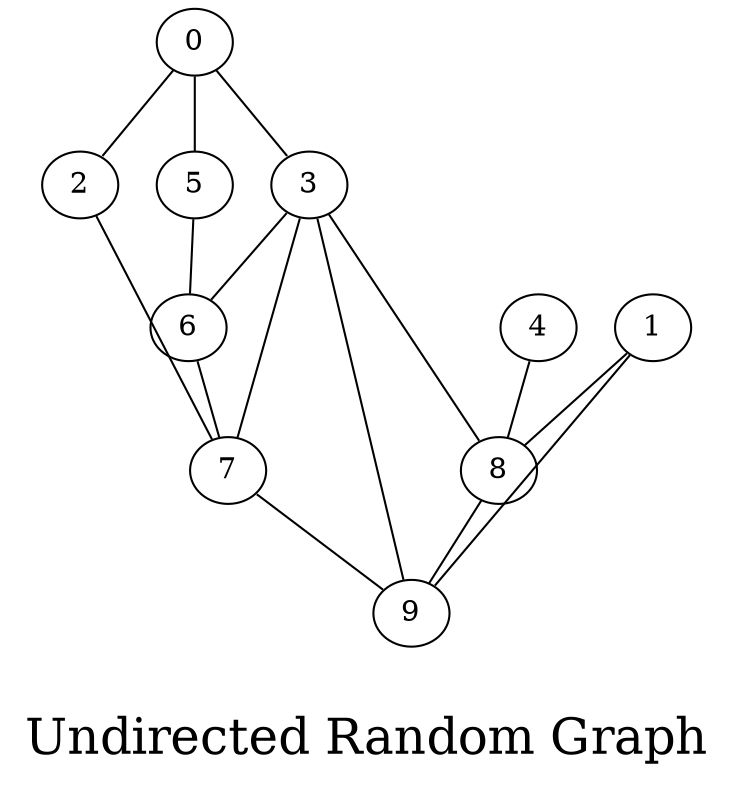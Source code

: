 /*****
Undirected Random Graph
*****/

graph G {
  graph [splines=false overlap=false]
  node  [shape=ellipse, width=0.3, height=0.3]
  0 ;
  1 ;
  2 ;
  3 ;
  4 ;
  5 ;
  6 ;
  7 ;
  8 ;
  9 ;
  0 -- 2;
  0 -- 3;
  0 -- 5;
  1 -- 8;
  1 -- 9;
  2 -- 7;
  3 -- 6;
  3 -- 7;
  3 -- 8;
  3 -- 9;
  4 -- 8;
  5 -- 6;
  6 -- 7;
  7 -- 9;
  8 -- 9;
  label = "\nUndirected Random Graph\n";  fontsize=24;
}
